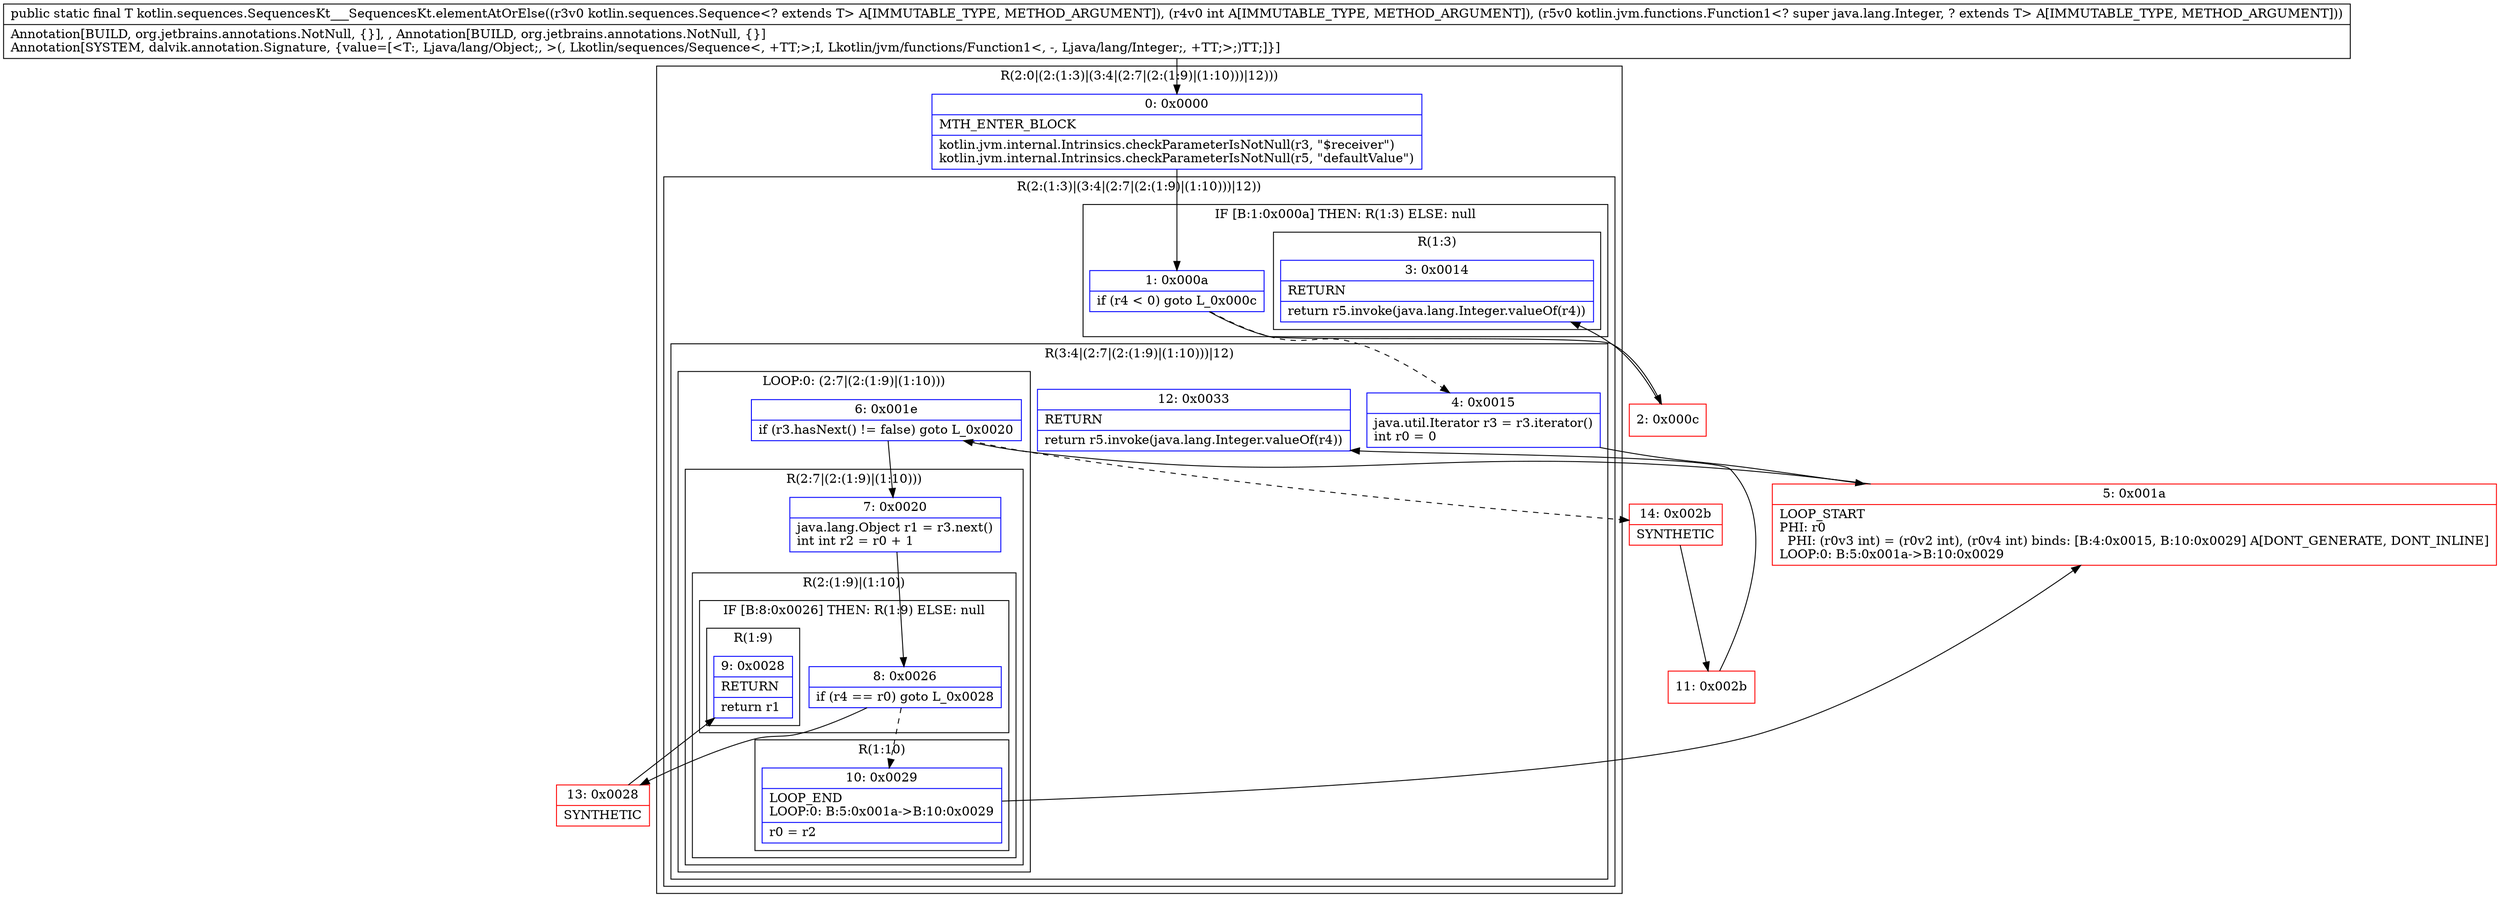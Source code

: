 digraph "CFG forkotlin.sequences.SequencesKt___SequencesKt.elementAtOrElse(Lkotlin\/sequences\/Sequence;ILkotlin\/jvm\/functions\/Function1;)Ljava\/lang\/Object;" {
subgraph cluster_Region_105141697 {
label = "R(2:0|(2:(1:3)|(3:4|(2:7|(2:(1:9)|(1:10)))|12)))";
node [shape=record,color=blue];
Node_0 [shape=record,label="{0\:\ 0x0000|MTH_ENTER_BLOCK\l|kotlin.jvm.internal.Intrinsics.checkParameterIsNotNull(r3, \"$receiver\")\lkotlin.jvm.internal.Intrinsics.checkParameterIsNotNull(r5, \"defaultValue\")\l}"];
subgraph cluster_Region_656570229 {
label = "R(2:(1:3)|(3:4|(2:7|(2:(1:9)|(1:10)))|12))";
node [shape=record,color=blue];
subgraph cluster_IfRegion_1582846448 {
label = "IF [B:1:0x000a] THEN: R(1:3) ELSE: null";
node [shape=record,color=blue];
Node_1 [shape=record,label="{1\:\ 0x000a|if (r4 \< 0) goto L_0x000c\l}"];
subgraph cluster_Region_1609337190 {
label = "R(1:3)";
node [shape=record,color=blue];
Node_3 [shape=record,label="{3\:\ 0x0014|RETURN\l|return r5.invoke(java.lang.Integer.valueOf(r4))\l}"];
}
}
subgraph cluster_Region_998750644 {
label = "R(3:4|(2:7|(2:(1:9)|(1:10)))|12)";
node [shape=record,color=blue];
Node_4 [shape=record,label="{4\:\ 0x0015|java.util.Iterator r3 = r3.iterator()\lint r0 = 0\l}"];
subgraph cluster_LoopRegion_2065835271 {
label = "LOOP:0: (2:7|(2:(1:9)|(1:10)))";
node [shape=record,color=blue];
Node_6 [shape=record,label="{6\:\ 0x001e|if (r3.hasNext() != false) goto L_0x0020\l}"];
subgraph cluster_Region_189656680 {
label = "R(2:7|(2:(1:9)|(1:10)))";
node [shape=record,color=blue];
Node_7 [shape=record,label="{7\:\ 0x0020|java.lang.Object r1 = r3.next()\lint int r2 = r0 + 1\l}"];
subgraph cluster_Region_1326415049 {
label = "R(2:(1:9)|(1:10))";
node [shape=record,color=blue];
subgraph cluster_IfRegion_980957871 {
label = "IF [B:8:0x0026] THEN: R(1:9) ELSE: null";
node [shape=record,color=blue];
Node_8 [shape=record,label="{8\:\ 0x0026|if (r4 == r0) goto L_0x0028\l}"];
subgraph cluster_Region_1396994825 {
label = "R(1:9)";
node [shape=record,color=blue];
Node_9 [shape=record,label="{9\:\ 0x0028|RETURN\l|return r1\l}"];
}
}
subgraph cluster_Region_1745206839 {
label = "R(1:10)";
node [shape=record,color=blue];
Node_10 [shape=record,label="{10\:\ 0x0029|LOOP_END\lLOOP:0: B:5:0x001a\-\>B:10:0x0029\l|r0 = r2\l}"];
}
}
}
}
Node_12 [shape=record,label="{12\:\ 0x0033|RETURN\l|return r5.invoke(java.lang.Integer.valueOf(r4))\l}"];
}
}
}
Node_2 [shape=record,color=red,label="{2\:\ 0x000c}"];
Node_5 [shape=record,color=red,label="{5\:\ 0x001a|LOOP_START\lPHI: r0 \l  PHI: (r0v3 int) = (r0v2 int), (r0v4 int) binds: [B:4:0x0015, B:10:0x0029] A[DONT_GENERATE, DONT_INLINE]\lLOOP:0: B:5:0x001a\-\>B:10:0x0029\l}"];
Node_11 [shape=record,color=red,label="{11\:\ 0x002b}"];
Node_13 [shape=record,color=red,label="{13\:\ 0x0028|SYNTHETIC\l}"];
Node_14 [shape=record,color=red,label="{14\:\ 0x002b|SYNTHETIC\l}"];
MethodNode[shape=record,label="{public static final T kotlin.sequences.SequencesKt___SequencesKt.elementAtOrElse((r3v0 kotlin.sequences.Sequence\<? extends T\> A[IMMUTABLE_TYPE, METHOD_ARGUMENT]), (r4v0 int A[IMMUTABLE_TYPE, METHOD_ARGUMENT]), (r5v0 kotlin.jvm.functions.Function1\<? super java.lang.Integer, ? extends T\> A[IMMUTABLE_TYPE, METHOD_ARGUMENT]))  | Annotation[BUILD, org.jetbrains.annotations.NotNull, \{\}], , Annotation[BUILD, org.jetbrains.annotations.NotNull, \{\}]\lAnnotation[SYSTEM, dalvik.annotation.Signature, \{value=[\<T:, Ljava\/lang\/Object;, \>(, Lkotlin\/sequences\/Sequence\<, +TT;\>;I, Lkotlin\/jvm\/functions\/Function1\<, \-, Ljava\/lang\/Integer;, +TT;\>;)TT;]\}]\l}"];
MethodNode -> Node_0;
Node_0 -> Node_1;
Node_1 -> Node_2;
Node_1 -> Node_4[style=dashed];
Node_4 -> Node_5;
Node_6 -> Node_7;
Node_6 -> Node_14[style=dashed];
Node_7 -> Node_8;
Node_8 -> Node_10[style=dashed];
Node_8 -> Node_13;
Node_10 -> Node_5;
Node_2 -> Node_3;
Node_5 -> Node_6;
Node_11 -> Node_12;
Node_13 -> Node_9;
Node_14 -> Node_11;
}

